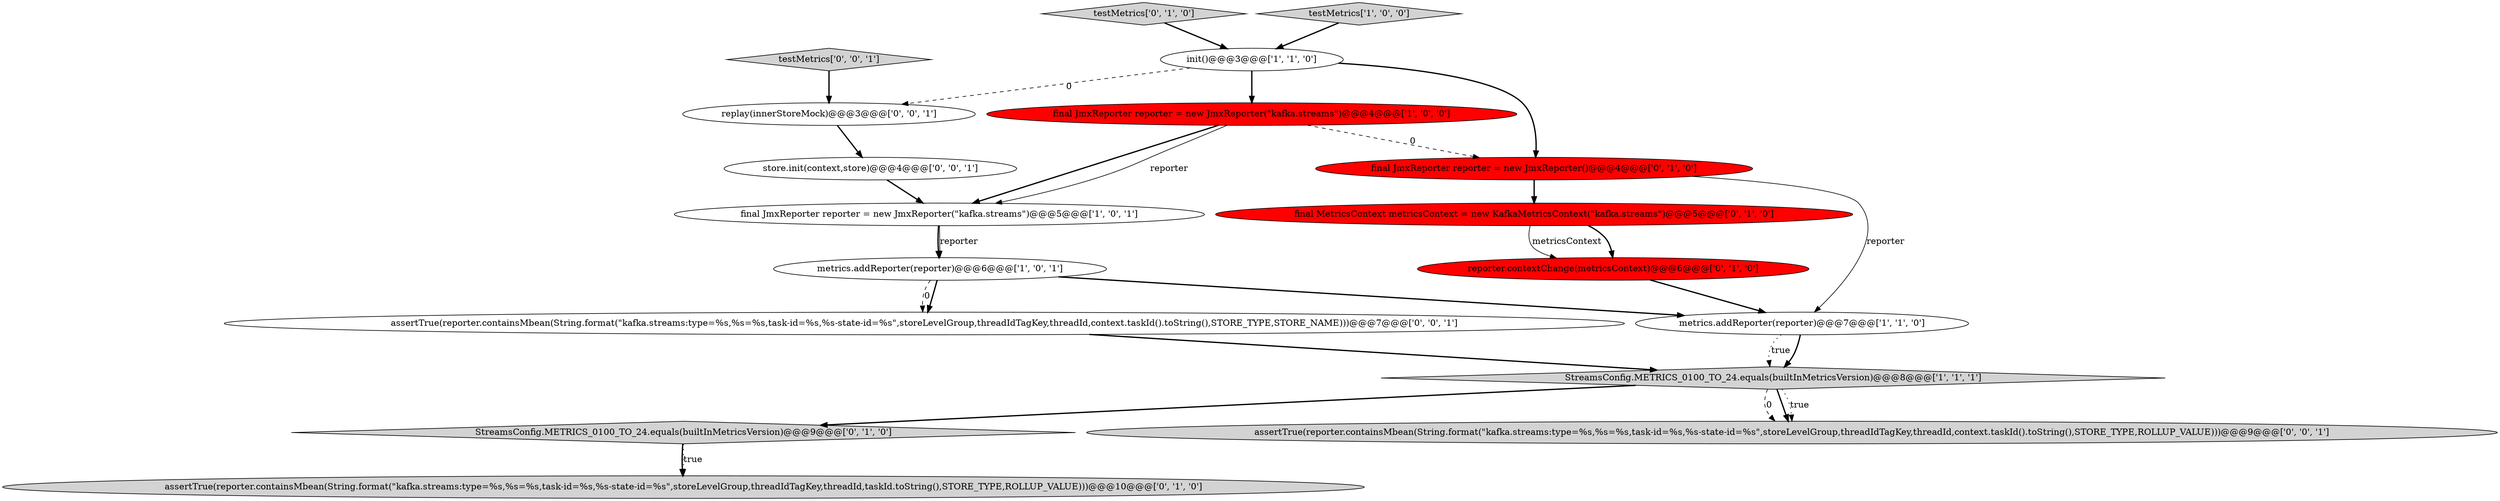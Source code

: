 digraph {
9 [style = filled, label = "final MetricsContext metricsContext = new KafkaMetricsContext(\"kafka.streams\")@@@5@@@['0', '1', '0']", fillcolor = red, shape = ellipse image = "AAA1AAABBB2BBB"];
1 [style = filled, label = "final JmxReporter reporter = new JmxReporter(\"kafka.streams\")@@@4@@@['1', '0', '0']", fillcolor = red, shape = ellipse image = "AAA1AAABBB1BBB"];
11 [style = filled, label = "reporter.contextChange(metricsContext)@@@6@@@['0', '1', '0']", fillcolor = red, shape = ellipse image = "AAA1AAABBB2BBB"];
13 [style = filled, label = "replay(innerStoreMock)@@@3@@@['0', '0', '1']", fillcolor = white, shape = ellipse image = "AAA0AAABBB3BBB"];
8 [style = filled, label = "final JmxReporter reporter = new JmxReporter()@@@4@@@['0', '1', '0']", fillcolor = red, shape = ellipse image = "AAA1AAABBB2BBB"];
12 [style = filled, label = "StreamsConfig.METRICS_0100_TO_24.equals(builtInMetricsVersion)@@@9@@@['0', '1', '0']", fillcolor = lightgray, shape = diamond image = "AAA0AAABBB2BBB"];
14 [style = filled, label = "testMetrics['0', '0', '1']", fillcolor = lightgray, shape = diamond image = "AAA0AAABBB3BBB"];
0 [style = filled, label = "init()@@@3@@@['1', '1', '0']", fillcolor = white, shape = ellipse image = "AAA0AAABBB1BBB"];
7 [style = filled, label = "testMetrics['0', '1', '0']", fillcolor = lightgray, shape = diamond image = "AAA0AAABBB2BBB"];
6 [style = filled, label = "final JmxReporter reporter = new JmxReporter(\"kafka.streams\")@@@5@@@['1', '0', '1']", fillcolor = white, shape = ellipse image = "AAA0AAABBB1BBB"];
16 [style = filled, label = "store.init(context,store)@@@4@@@['0', '0', '1']", fillcolor = white, shape = ellipse image = "AAA0AAABBB3BBB"];
17 [style = filled, label = "assertTrue(reporter.containsMbean(String.format(\"kafka.streams:type=%s,%s=%s,task-id=%s,%s-state-id=%s\",storeLevelGroup,threadIdTagKey,threadId,context.taskId().toString(),STORE_TYPE,STORE_NAME)))@@@7@@@['0', '0', '1']", fillcolor = white, shape = ellipse image = "AAA0AAABBB3BBB"];
2 [style = filled, label = "StreamsConfig.METRICS_0100_TO_24.equals(builtInMetricsVersion)@@@8@@@['1', '1', '1']", fillcolor = lightgray, shape = diamond image = "AAA0AAABBB1BBB"];
5 [style = filled, label = "metrics.addReporter(reporter)@@@6@@@['1', '0', '1']", fillcolor = white, shape = ellipse image = "AAA0AAABBB1BBB"];
15 [style = filled, label = "assertTrue(reporter.containsMbean(String.format(\"kafka.streams:type=%s,%s=%s,task-id=%s,%s-state-id=%s\",storeLevelGroup,threadIdTagKey,threadId,context.taskId().toString(),STORE_TYPE,ROLLUP_VALUE)))@@@9@@@['0', '0', '1']", fillcolor = lightgray, shape = ellipse image = "AAA0AAABBB3BBB"];
3 [style = filled, label = "metrics.addReporter(reporter)@@@7@@@['1', '1', '0']", fillcolor = white, shape = ellipse image = "AAA0AAABBB1BBB"];
4 [style = filled, label = "testMetrics['1', '0', '0']", fillcolor = lightgray, shape = diamond image = "AAA0AAABBB1BBB"];
10 [style = filled, label = "assertTrue(reporter.containsMbean(String.format(\"kafka.streams:type=%s,%s=%s,task-id=%s,%s-state-id=%s\",storeLevelGroup,threadIdTagKey,threadId,taskId.toString(),STORE_TYPE,ROLLUP_VALUE)))@@@10@@@['0', '1', '0']", fillcolor = lightgray, shape = ellipse image = "AAA0AAABBB2BBB"];
5->3 [style = bold, label=""];
9->11 [style = bold, label=""];
16->6 [style = bold, label=""];
2->15 [style = dotted, label="true"];
7->0 [style = bold, label=""];
5->17 [style = bold, label=""];
13->16 [style = bold, label=""];
2->12 [style = bold, label=""];
4->0 [style = bold, label=""];
2->15 [style = dashed, label="0"];
6->5 [style = bold, label=""];
12->10 [style = bold, label=""];
1->6 [style = bold, label=""];
5->17 [style = dashed, label="0"];
3->2 [style = bold, label=""];
17->2 [style = bold, label=""];
12->10 [style = dotted, label="true"];
11->3 [style = bold, label=""];
0->1 [style = bold, label=""];
1->6 [style = solid, label="reporter"];
0->13 [style = dashed, label="0"];
2->15 [style = bold, label=""];
6->5 [style = solid, label="reporter"];
0->8 [style = bold, label=""];
8->9 [style = bold, label=""];
1->8 [style = dashed, label="0"];
9->11 [style = solid, label="metricsContext"];
14->13 [style = bold, label=""];
8->3 [style = solid, label="reporter"];
3->2 [style = dotted, label="true"];
}
